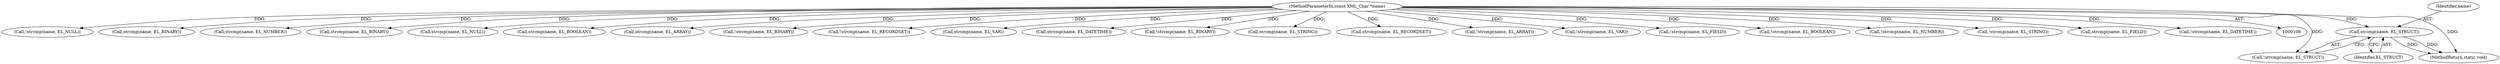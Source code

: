 digraph "0_php-src_a14fdb9746262549bbbb96abb87338bacd147e1b?w=1_0@pointer" {
"1000161" [label="(Call,strcmp(name, EL_STRUCT))"];
"1000110" [label="(MethodParameterIn,const XML_Char *name)"];
"1000150" [label="(Call,!strcmp(name, EL_NULL))"];
"1000171" [label="(Call,strcmp(name, EL_BINARY))"];
"1000141" [label="(Call,strcmp(name, EL_NUMBER))"];
"1000214" [label="(Call,strcmp(name, EL_BINARY))"];
"1000151" [label="(Call,strcmp(name, EL_NULL))"];
"1000162" [label="(Identifier,name)"];
"1000160" [label="(Call,!strcmp(name, EL_STRUCT))"];
"1000146" [label="(Call,strcmp(name, EL_BOOLEAN))"];
"1000156" [label="(Call,strcmp(name, EL_ARRAY))"];
"1000213" [label="(Call,!strcmp(name, EL_BINARY))"];
"1000165" [label="(Call,!strcmp(name, EL_RECORDSET))"];
"1000550" [label="(Call,strcmp(name, EL_VAR))"];
"1000175" [label="(Call,strcmp(name, EL_DATETIME))"];
"1000170" [label="(Call,!strcmp(name, EL_BINARY))"];
"1000161" [label="(Call,strcmp(name, EL_STRUCT))"];
"1000163" [label="(Identifier,EL_STRUCT)"];
"1000136" [label="(Call,strcmp(name, EL_STRING))"];
"1000166" [label="(Call,strcmp(name, EL_RECORDSET))"];
"1000586" [label="(MethodReturn,static void)"];
"1000155" [label="(Call,!strcmp(name, EL_ARRAY))"];
"1000549" [label="(Call,!strcmp(name, EL_VAR))"];
"1000568" [label="(Call,!strcmp(name, EL_FIELD))"];
"1000145" [label="(Call,!strcmp(name, EL_BOOLEAN))"];
"1000140" [label="(Call,!strcmp(name, EL_NUMBER))"];
"1000135" [label="(Call,!strcmp(name, EL_STRING))"];
"1000569" [label="(Call,strcmp(name, EL_FIELD))"];
"1000174" [label="(Call,!strcmp(name, EL_DATETIME))"];
"1000110" [label="(MethodParameterIn,const XML_Char *name)"];
"1000161" -> "1000160"  [label="AST: "];
"1000161" -> "1000163"  [label="CFG: "];
"1000162" -> "1000161"  [label="AST: "];
"1000163" -> "1000161"  [label="AST: "];
"1000160" -> "1000161"  [label="CFG: "];
"1000161" -> "1000586"  [label="DDG: "];
"1000161" -> "1000586"  [label="DDG: "];
"1000110" -> "1000161"  [label="DDG: "];
"1000110" -> "1000108"  [label="AST: "];
"1000110" -> "1000586"  [label="DDG: "];
"1000110" -> "1000135"  [label="DDG: "];
"1000110" -> "1000136"  [label="DDG: "];
"1000110" -> "1000140"  [label="DDG: "];
"1000110" -> "1000141"  [label="DDG: "];
"1000110" -> "1000145"  [label="DDG: "];
"1000110" -> "1000146"  [label="DDG: "];
"1000110" -> "1000150"  [label="DDG: "];
"1000110" -> "1000151"  [label="DDG: "];
"1000110" -> "1000155"  [label="DDG: "];
"1000110" -> "1000156"  [label="DDG: "];
"1000110" -> "1000160"  [label="DDG: "];
"1000110" -> "1000165"  [label="DDG: "];
"1000110" -> "1000166"  [label="DDG: "];
"1000110" -> "1000170"  [label="DDG: "];
"1000110" -> "1000171"  [label="DDG: "];
"1000110" -> "1000174"  [label="DDG: "];
"1000110" -> "1000175"  [label="DDG: "];
"1000110" -> "1000213"  [label="DDG: "];
"1000110" -> "1000214"  [label="DDG: "];
"1000110" -> "1000549"  [label="DDG: "];
"1000110" -> "1000550"  [label="DDG: "];
"1000110" -> "1000568"  [label="DDG: "];
"1000110" -> "1000569"  [label="DDG: "];
}

